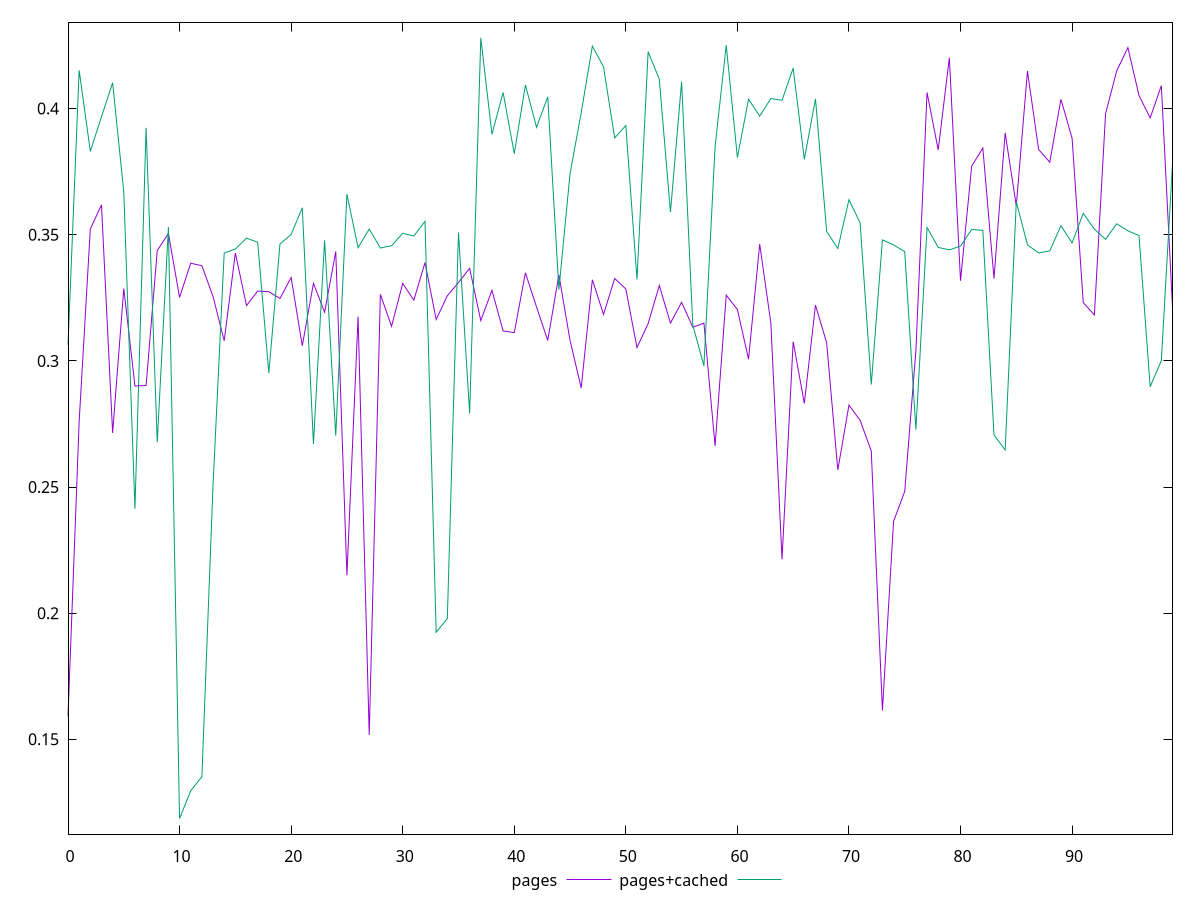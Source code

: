 reset

$pages <<EOF
0 0.1590342793453356
1 0.27596889963033994
2 0.35227432342484344
3 0.3618387667688408
4 0.2714453722048793
5 0.32867779970417466
6 0.29005652262801934
7 0.29023574414066544
8 0.3437303099240465
9 0.3504942371019231
10 0.32517320003469985
11 0.3387126457785431
12 0.3377125648123144
13 0.3255495958166668
14 0.30796845231169717
15 0.3427264234817201
16 0.321920615677973
17 0.3276685009005804
18 0.327428482630346
19 0.32474328475833125
20 0.33306662038826285
21 0.3060084794079531
22 0.3307264693941226
23 0.3192760805498307
24 0.3433248251436308
25 0.21503156290499828
26 0.31751092557152183
27 0.15174821688914075
28 0.3263670576279163
29 0.31368763213565076
30 0.33068164698540725
31 0.3240905417179525
32 0.3389780246628931
33 0.3164011086451865
34 0.32580024350782755
35 0.3310728417923077
36 0.33669438897935045
37 0.3159702377372494
38 0.3279576517948555
39 0.31187313346109374
40 0.31118157653974904
41 0.3349064091002864
42 0.32132686530878674
43 0.308085779221004
44 0.33411211892692116
45 0.3081014278785536
46 0.2892643665774224
47 0.3321660246178042
48 0.31839802429396785
49 0.33267849805654803
50 0.3285151018042209
51 0.3052483640898915
52 0.31479325581921125
53 0.3298901653250107
54 0.31498401961157935
55 0.3232233125155566
56 0.3133508334749432
57 0.31495161853052556
58 0.26628395090191864
59 0.3260500040432499
60 0.32036999691555407
61 0.30068623065248223
62 0.3463061524143027
63 0.31496129261475153
64 0.22137802689471037
65 0.3076306590356954
66 0.2831372988846918
67 0.322095372715699
68 0.30716927252060056
69 0.2567692090408152
70 0.28247951773389485
71 0.2764345653051358
72 0.264274340989428
73 0.1614641600221243
74 0.23643055292829543
75 0.2482808805547106
76 0.30405878734470454
77 0.4063927595857002
78 0.3836262015031206
79 0.42015396827283247
80 0.3317540789343454
81 0.377204082537012
82 0.38435031755898225
83 0.33261972816243907
84 0.3903727380897118
85 0.36150339784124247
86 0.41488128971861504
87 0.38378721820638295
88 0.3787461861933473
89 0.4036867407841015
90 0.38824491387688786
91 0.3230957708836834
92 0.31819827746386314
93 0.39799731190203175
94 0.4149475573690218
95 0.42418987528260105
96 0.4051564576875968
97 0.3963109305323458
98 0.4090985415304088
99 0.3212780110895233
EOF

$pagesCached <<EOF
0 0.3063569982587131
1 0.41517548207016913
2 0.3830323661727615
3 0.39675960843475994
4 0.4102366696312885
5 0.3668947678928147
6 0.24137126851991877
7 0.392370195466778
8 0.26771619271733643
9 0.3530698016753116
10 0.11861803456742022
11 0.12963658406169248
12 0.13519212272058645
13 0.25081561031454463
14 0.3427721447932165
15 0.34433866598019064
16 0.3486637688787379
17 0.3470059440266497
18 0.2951405903150238
19 0.3463538851744559
20 0.35008117685600276
21 0.3607025581508143
22 0.26709624687853584
23 0.3477871383449543
24 0.27038550526556976
25 0.366121314081868
26 0.3448856718380483
27 0.3522554688458958
28 0.34473510776982075
29 0.3456300685955083
30 0.35057064352777184
31 0.3495066294039561
32 0.3553257594853356
33 0.19242823790686195
34 0.19784105725275483
35 0.350854017989861
36 0.27917642473877036
37 0.4280119113064858
38 0.3898099454543233
39 0.4064031050262681
40 0.3821438402730754
41 0.40933607519542614
42 0.39256334226737055
43 0.40466729742512664
44 0.3282232490338334
45 0.3742524836249161
46 0.3983606002786128
47 0.42474897181334215
48 0.416564299596416
49 0.3883834196591161
50 0.393282760116361
51 0.33227310335203036
52 0.4225355913450255
53 0.41162559433131285
54 0.3589495809015217
55 0.41063397151018294
56 0.31424150374114945
57 0.29804283596086245
58 0.3848778496123423
59 0.4251102818493301
60 0.3806092584968876
61 0.40369727515107995
62 0.3970343066586356
63 0.40399631349493015
64 0.40328239064177734
65 0.41606353651380523
66 0.3799492187020169
67 0.40382006671708276
68 0.35132962947686636
69 0.3445553486935215
70 0.3638725302720768
71 0.3547268431391202
72 0.2906260233452925
73 0.3479466869406567
74 0.34595659728071104
75 0.34330630474992346
76 0.2727481414464805
77 0.3528711382846314
78 0.3449740803991819
79 0.3440038392518359
80 0.34547788168490023
81 0.3520989530146636
82 0.3517019151271014
83 0.27066921241864095
84 0.264662043339258
85 0.36307095161234193
86 0.3459805737231924
87 0.3428016389864703
88 0.34359425228041685
89 0.3535915917109083
90 0.3467302661541016
91 0.35847020996155826
92 0.3522178315790779
93 0.34817002082743287
94 0.3543335010510102
95 0.35155918678281706
96 0.349682385595807
97 0.28976362088109364
98 0.30014315888909165
99 0.3781699928991131
EOF

set key outside below
set xrange [0:99]
set yrange [0.11243015703263891:0.43419978884126714]
set trange [0.11243015703263891:0.43419978884126714]
set terminal svg size 640, 520 enhanced background rgb 'white'
set output "reprap/meta/pScore/comparison/line/0_vs_1.svg"

plot $pages title "pages" with line, \
     $pagesCached title "pages+cached" with line

reset
